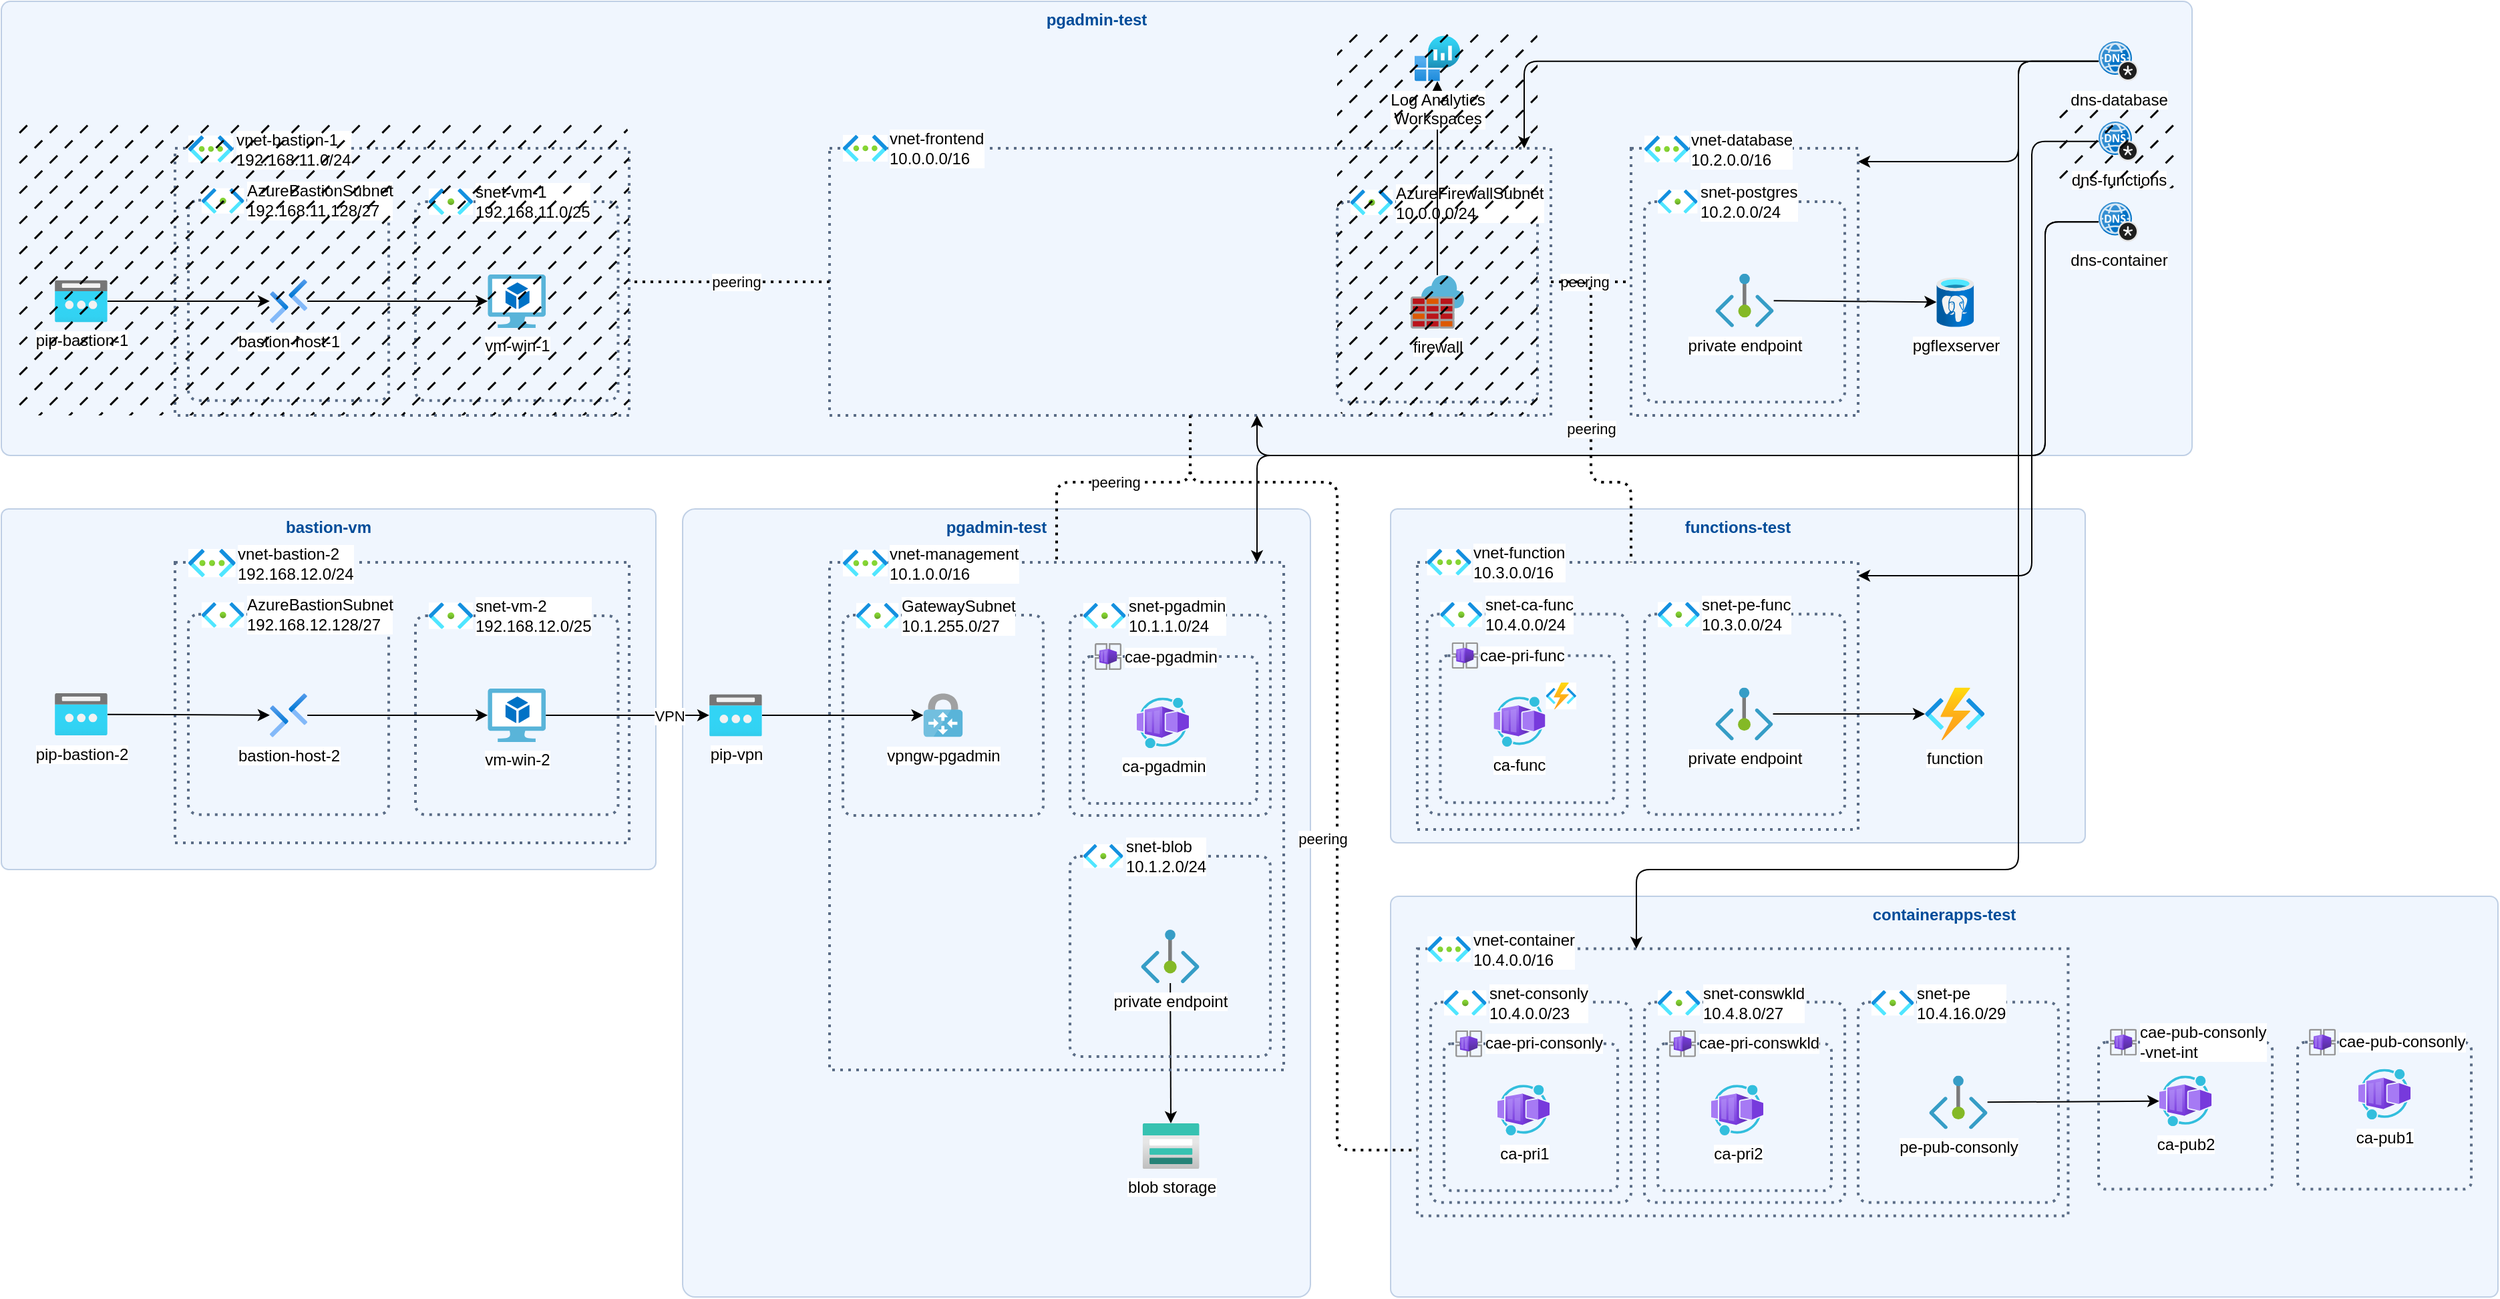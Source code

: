 <mxfile>
    <diagram id="G8ZCOdjm7SQ6kWsWZFQT" name="ページ1">
        <mxGraphModel dx="1680" dy="1725" grid="1" gridSize="10" guides="1" tooltips="1" connect="1" arrows="1" fold="1" page="1" pageScale="1" pageWidth="827" pageHeight="1169" math="0" shadow="0">
            <root>
                <mxCell id="0"/>
                <mxCell id="1" parent="0"/>
                <mxCell id="182" value="containerapps-test" style="rounded=1;whiteSpace=wrap;html=1;strokeColor=#6c8ebf;arcSize=2;fillStyle=auto;fillColor=#dae8fc;opacity=40;fontStyle=1;verticalAlign=top;fontColor=#004C99;container=1;collapsible=0;resizable=1" parent="1" vertex="1">
                    <mxGeometry x="940" y="490" width="829" height="300" as="geometry"/>
                </mxCell>
                <mxCell id="158" value="" style="fillColor=none;strokeColor=#5A6C86;dashed=1;verticalAlign=top;fontStyle=0;fontColor=#5A6C86;whiteSpace=wrap;html=1;container=1;collapsible=0;dashPattern=1 2;strokeWidth=2;" parent="182" vertex="1">
                    <mxGeometry x="20" y="39.31" width="487.22" height="200" as="geometry">
                        <mxRectangle x="580" y="370" width="120" height="30" as="alternateBounds"/>
                    </mxGeometry>
                </mxCell>
                <mxCell id="234" value="" style="fillColor=none;strokeColor=#5A6C86;dashed=1;verticalAlign=top;fontStyle=0;fontColor=#5A6C86;whiteSpace=wrap;html=1;container=1;collapsible=0;resizable=1;dashPattern=1 2;strokeWidth=2;rounded=1;arcSize=5;" parent="182" vertex="1">
                    <mxGeometry x="530" y="109.31" width="130" height="110" as="geometry">
                        <mxRectangle x="580" y="370" width="120" height="30" as="alternateBounds"/>
                    </mxGeometry>
                </mxCell>
                <mxCell id="235" value="&lt;span style=&quot;color: rgb(0, 0, 0);&quot;&gt;cae-pub-consonly&lt;/span&gt;&lt;div&gt;&lt;span style=&quot;color: rgb(0, 0, 0);&quot;&gt;-&lt;/span&gt;&lt;span style=&quot;color: rgb(0, 0, 0);&quot;&gt;vnet-int&lt;/span&gt;&lt;/div&gt;" style="image;aspect=fixed;html=1;points=[];align=left;fontSize=12;image=img/lib/azure2/other/Container_App_Environments.svg;labelPosition=right;verticalLabelPosition=middle;verticalAlign=middle;" parent="234" vertex="1">
                    <mxGeometry x="8.52" y="-10" width="20" height="20" as="geometry"/>
                </mxCell>
                <mxCell id="236" value="ca-pub2" style="image;aspect=fixed;html=1;points=[];align=center;fontSize=12;image=img/lib/azure2/other/Worker_Container_App.svg;" parent="234" vertex="1">
                    <mxGeometry x="45.5" y="25" width="39" height="37.84" as="geometry"/>
                </mxCell>
                <mxCell id="230" value="" style="fillColor=none;strokeColor=#5A6C86;dashed=1;verticalAlign=top;fontStyle=0;fontColor=#5A6C86;whiteSpace=wrap;html=1;container=1;collapsible=0;resizable=1;dashPattern=1 2;strokeWidth=2;rounded=1;arcSize=5;" parent="182" vertex="1">
                    <mxGeometry x="679" y="109.31" width="130" height="110" as="geometry">
                        <mxRectangle x="580" y="370" width="120" height="30" as="alternateBounds"/>
                    </mxGeometry>
                </mxCell>
                <mxCell id="231" value="cae-pub-consonly" style="image;aspect=fixed;html=1;points=[];align=left;fontSize=12;image=img/lib/azure2/other/Container_App_Environments.svg;labelPosition=right;verticalLabelPosition=middle;verticalAlign=middle;" parent="230" vertex="1">
                    <mxGeometry x="8.52" y="-10" width="20" height="20" as="geometry"/>
                </mxCell>
                <mxCell id="232" value="ca-pub1" style="image;aspect=fixed;html=1;points=[];align=center;fontSize=12;image=img/lib/azure2/other/Worker_Container_App.svg;" parent="230" vertex="1">
                    <mxGeometry x="45.5" y="20" width="39" height="37.84" as="geometry"/>
                </mxCell>
                <mxCell id="289" value="" style="fillColor=none;strokeColor=#5A6C86;dashed=1;verticalAlign=top;fontStyle=0;fontColor=#5A6C86;whiteSpace=wrap;html=1;container=1;collapsible=0;resizable=1;dashPattern=1 2;strokeWidth=2;rounded=1;arcSize=5;" vertex="1" parent="182">
                    <mxGeometry x="30" y="79.31" width="150" height="150" as="geometry">
                        <mxRectangle x="580" y="370" width="120" height="30" as="alternateBounds"/>
                    </mxGeometry>
                </mxCell>
                <mxCell id="290" value="snet-consonly&lt;div&gt;10.4.0.0/23&lt;/div&gt;" style="image;aspect=fixed;html=1;points=[];align=left;fontSize=12;image=img/lib/azure2/networking/Subnet.svg;labelPosition=right;verticalLabelPosition=middle;verticalAlign=middle;imageBackground=default;" vertex="1" parent="289">
                    <mxGeometry x="10" y="-8.98" width="31.7" height="18.98" as="geometry"/>
                </mxCell>
                <mxCell id="291" value="" style="fillColor=none;strokeColor=#5A6C86;dashed=1;verticalAlign=top;fontStyle=0;fontColor=#5A6C86;whiteSpace=wrap;html=1;container=1;collapsible=0;resizable=1;dashPattern=1 2;strokeWidth=2;rounded=1;arcSize=5;" vertex="1" parent="289">
                    <mxGeometry x="10" y="31.09" width="130" height="110" as="geometry">
                        <mxRectangle x="580" y="370" width="120" height="30" as="alternateBounds"/>
                    </mxGeometry>
                </mxCell>
                <mxCell id="292" value="cae-pri-consonly" style="image;aspect=fixed;html=1;points=[];align=left;fontSize=12;image=img/lib/azure2/other/Container_App_Environments.svg;labelPosition=right;verticalLabelPosition=middle;verticalAlign=middle;" vertex="1" parent="291">
                    <mxGeometry x="8.52" y="-10" width="20" height="20" as="geometry"/>
                </mxCell>
                <mxCell id="293" value="ca-pri1" style="image;aspect=fixed;html=1;points=[];align=center;fontSize=12;image=img/lib/azure2/other/Worker_Container_App.svg;" vertex="1" parent="291">
                    <mxGeometry x="40" y="30.75" width="39" height="37.84" as="geometry"/>
                </mxCell>
                <mxCell id="170" value="" style="fillColor=none;strokeColor=#5A6C86;dashed=1;verticalAlign=top;fontStyle=0;fontColor=#5A6C86;whiteSpace=wrap;html=1;container=1;collapsible=0;resizable=1;dashPattern=1 2;strokeWidth=2;rounded=1;arcSize=5;" parent="182" vertex="1">
                    <mxGeometry x="190" y="79.31" width="150" height="150" as="geometry">
                        <mxRectangle x="580" y="370" width="120" height="30" as="alternateBounds"/>
                    </mxGeometry>
                </mxCell>
                <mxCell id="171" value="snet-conswkld&lt;div&gt;10.4.8.0/27&lt;/div&gt;" style="image;aspect=fixed;html=1;points=[];align=left;fontSize=12;image=img/lib/azure2/networking/Subnet.svg;labelPosition=right;verticalLabelPosition=middle;verticalAlign=middle;imageBackground=default;" parent="170" vertex="1">
                    <mxGeometry x="10" y="-8.98" width="31.7" height="18.98" as="geometry"/>
                </mxCell>
                <mxCell id="172" value="" style="fillColor=none;strokeColor=#5A6C86;dashed=1;verticalAlign=top;fontStyle=0;fontColor=#5A6C86;whiteSpace=wrap;html=1;container=1;collapsible=0;resizable=1;dashPattern=1 2;strokeWidth=2;rounded=1;arcSize=5;" parent="170" vertex="1">
                    <mxGeometry x="10" y="31.09" width="130" height="110" as="geometry">
                        <mxRectangle x="580" y="370" width="120" height="30" as="alternateBounds"/>
                    </mxGeometry>
                </mxCell>
                <mxCell id="173" value="cae-pri-conswkld" style="image;aspect=fixed;html=1;points=[];align=left;fontSize=12;image=img/lib/azure2/other/Container_App_Environments.svg;labelPosition=right;verticalLabelPosition=middle;verticalAlign=middle;" parent="172" vertex="1">
                    <mxGeometry x="8.52" y="-10" width="20" height="20" as="geometry"/>
                </mxCell>
                <mxCell id="174" value="ca-pri2" style="image;aspect=fixed;html=1;points=[];align=center;fontSize=12;image=img/lib/azure2/other/Worker_Container_App.svg;" parent="172" vertex="1">
                    <mxGeometry x="40" y="30.75" width="39" height="37.84" as="geometry"/>
                </mxCell>
                <mxCell id="225" value="" style="fillColor=none;strokeColor=#5A6C86;dashed=1;verticalAlign=top;fontStyle=0;fontColor=#5A6C86;whiteSpace=wrap;html=1;container=1;collapsible=0;resizable=1;dashPattern=1 2;strokeWidth=2;rounded=1;arcSize=5;" parent="182" vertex="1">
                    <mxGeometry x="350" y="79.31" width="150" height="150" as="geometry">
                        <mxRectangle x="580" y="370" width="120" height="30" as="alternateBounds"/>
                    </mxGeometry>
                </mxCell>
                <mxCell id="226" value="snet-pe&lt;div&gt;10.4.16.0/29&lt;/div&gt;" style="image;aspect=fixed;html=1;points=[];align=left;fontSize=12;image=img/lib/azure2/networking/Subnet.svg;labelPosition=right;verticalLabelPosition=middle;verticalAlign=middle;imageBackground=default;" parent="225" vertex="1">
                    <mxGeometry x="10" y="-8.98" width="31.7" height="18.98" as="geometry"/>
                </mxCell>
                <mxCell id="237" value="pe-pub-&lt;span style=&quot;color: rgb(0, 0, 0); text-align: left;&quot;&gt;consonly&lt;/span&gt;" style="image;aspect=fixed;html=1;points=[];align=center;fontSize=12;image=img/lib/azure2/networking/Private_Endpoint.svg;" parent="225" vertex="1">
                    <mxGeometry x="53.18" y="55" width="43.64" height="40" as="geometry"/>
                </mxCell>
                <mxCell id="238" value="" style="edgeStyle=none;html=1;" parent="182" source="237" target="236" edge="1">
                    <mxGeometry relative="1" as="geometry">
                        <mxPoint x="299.39" y="-75.69" as="sourcePoint"/>
                        <mxPoint x="576.89" y="153.353" as="targetPoint"/>
                    </mxGeometry>
                </mxCell>
                <mxCell id="162" value="vnet-container&lt;div&gt;10.4.0.0/16&lt;/div&gt;" style="image;aspect=fixed;html=1;points=[];align=left;fontSize=12;image=img/lib/azure2/networking/Virtual_Networks.svg;labelPosition=right;verticalLabelPosition=middle;verticalAlign=middle;labelBackgroundColor=default;textShadow=0;imageBackground=default;" parent="182" vertex="1">
                    <mxGeometry x="27.6" y="30" width="32.32" height="19.31" as="geometry"/>
                </mxCell>
                <mxCell id="288" value="pgadmin-test" style="rounded=1;whiteSpace=wrap;html=1;strokeColor=#6c8ebf;arcSize=2;fillStyle=auto;fillColor=#dae8fc;opacity=40;fontStyle=1;verticalAlign=top;fontColor=#004C99;container=1;collapsible=0;resizable=1" parent="1" vertex="1">
                    <mxGeometry x="-100" y="-180" width="1640" height="340" as="geometry"/>
                </mxCell>
                <mxCell id="287" value="bastion-vm" style="rounded=1;whiteSpace=wrap;html=1;strokeColor=#6c8ebf;arcSize=2;fillStyle=auto;fillColor=#dae8fc;opacity=40;fontStyle=1;verticalAlign=top;fontColor=#004C99;container=1;collapsible=0;resizable=1" parent="1" vertex="1">
                    <mxGeometry x="-100" y="200" width="490" height="270" as="geometry"/>
                </mxCell>
                <mxCell id="269" value="pgadmin-test" style="rounded=1;whiteSpace=wrap;html=1;strokeColor=#6c8ebf;arcSize=2;fillStyle=auto;fillColor=#dae8fc;opacity=40;fontStyle=1;verticalAlign=top;fontColor=#004C99;container=1;collapsible=0;resizable=1" parent="1" vertex="1">
                    <mxGeometry x="410" y="200" width="470" height="590" as="geometry"/>
                </mxCell>
                <mxCell id="250" value="functions-test" style="rounded=1;whiteSpace=wrap;html=1;strokeColor=#6c8ebf;arcSize=2;fillStyle=auto;fillColor=#dae8fc;opacity=40;fontStyle=1;verticalAlign=top;fontColor=#004C99;container=1;collapsible=0;resizable=1;" parent="1" vertex="1">
                    <mxGeometry x="940" y="200" width="520" height="250.0" as="geometry"/>
                </mxCell>
                <mxCell id="126" value="function" style="image;aspect=fixed;html=1;points=[];align=center;fontSize=12;image=img/lib/azure2/compute/Function_Apps.svg;" parent="250" vertex="1">
                    <mxGeometry x="400" y="133.75" width="44.773" height="39.5" as="geometry"/>
                </mxCell>
                <mxCell id="116" value="" style="fillColor=none;strokeColor=#5A6C86;dashed=1;verticalAlign=top;fontStyle=0;fontColor=#5A6C86;whiteSpace=wrap;html=1;container=1;collapsible=0;dashPattern=1 2;strokeWidth=2;arcSize=5;" parent="250" vertex="1">
                    <mxGeometry x="20.0" y="40" width="330" height="200.0" as="geometry">
                        <mxRectangle x="580" y="370" width="120" height="30" as="alternateBounds"/>
                    </mxGeometry>
                </mxCell>
                <mxCell id="125" value="vnet-function&lt;div&gt;10.3.0.0/16&lt;/div&gt;" style="image;aspect=fixed;html=1;points=[];align=left;fontSize=12;image=img/lib/azure2/networking/Virtual_Networks.svg;labelPosition=right;verticalLabelPosition=middle;verticalAlign=middle;labelBackgroundColor=default;textShadow=0;imageBackground=default;" parent="116" vertex="1">
                    <mxGeometry x="7.22" y="-10.0" width="33.071" height="19.75" as="geometry"/>
                </mxCell>
                <mxCell id="120" value="" style="fillColor=none;strokeColor=#5A6C86;dashed=1;verticalAlign=top;fontStyle=0;fontColor=#5A6C86;whiteSpace=wrap;html=1;container=1;collapsible=0;resizable=1;dashPattern=1 2;strokeWidth=2;rounded=1;arcSize=5;" parent="116" vertex="1">
                    <mxGeometry x="170" y="38.75" width="150" height="150.0" as="geometry">
                        <mxRectangle x="580" y="370" width="120" height="30" as="alternateBounds"/>
                    </mxGeometry>
                </mxCell>
                <mxCell id="121" value="snet-pe-func&lt;div&gt;10.3.0.0/24&lt;/div&gt;" style="image;aspect=fixed;html=1;points=[];align=left;fontSize=12;image=img/lib/azure2/networking/Subnet.svg;labelPosition=right;verticalLabelPosition=middle;verticalAlign=middle;imageBackground=default;" parent="120" vertex="1">
                    <mxGeometry x="10" y="-8.98" width="31.304" height="18.743" as="geometry"/>
                </mxCell>
                <mxCell id="129" value="private endpoint" style="image;aspect=fixed;html=1;points=[];align=center;fontSize=12;image=img/lib/azure2/networking/Private_Endpoint.svg;" parent="120" vertex="1">
                    <mxGeometry x="53.18" y="55.0" width="43.094" height="39.5" as="geometry"/>
                </mxCell>
                <mxCell id="244" value="" style="fillColor=none;strokeColor=#5A6C86;dashed=1;verticalAlign=top;fontStyle=0;fontColor=#5A6C86;whiteSpace=wrap;html=1;container=1;collapsible=0;resizable=1;dashPattern=1 2;strokeWidth=2;rounded=1;arcSize=5;" parent="116" vertex="1">
                    <mxGeometry x="7.22" y="38.75" width="150" height="150.0" as="geometry">
                        <mxRectangle x="580" y="370" width="120" height="30" as="alternateBounds"/>
                    </mxGeometry>
                </mxCell>
                <mxCell id="245" value="snet-ca-func&lt;div&gt;10.4.0.0/24&lt;/div&gt;" style="image;aspect=fixed;html=1;points=[];align=left;fontSize=12;image=img/lib/azure2/networking/Subnet.svg;labelPosition=right;verticalLabelPosition=middle;verticalAlign=middle;imageBackground=default;" parent="244" vertex="1">
                    <mxGeometry x="10" y="-8.98" width="31.304" height="18.743" as="geometry"/>
                </mxCell>
                <mxCell id="246" value="" style="fillColor=none;strokeColor=#5A6C86;dashed=1;verticalAlign=top;fontStyle=0;fontColor=#5A6C86;whiteSpace=wrap;html=1;container=1;collapsible=0;resizable=1;dashPattern=1 2;strokeWidth=2;rounded=1;arcSize=5;" parent="244" vertex="1">
                    <mxGeometry x="10" y="31.09" width="130.0" height="110.0" as="geometry">
                        <mxRectangle x="580" y="370" width="120" height="30" as="alternateBounds"/>
                    </mxGeometry>
                </mxCell>
                <mxCell id="247" value="cae-pri-func" style="image;aspect=fixed;html=1;points=[];align=left;fontSize=12;image=img/lib/azure2/other/Container_App_Environments.svg;labelPosition=right;verticalLabelPosition=middle;verticalAlign=middle;" parent="246" vertex="1">
                    <mxGeometry x="8.52" y="-10.0" width="19.75" height="19.75" as="geometry"/>
                </mxCell>
                <mxCell id="248" value="ca-func" style="image;aspect=fixed;html=1;points=[];align=center;fontSize=12;image=img/lib/azure2/other/Worker_Container_App.svg;" parent="246" vertex="1">
                    <mxGeometry x="40" y="30.75" width="38.512" height="37.367" as="geometry"/>
                </mxCell>
                <mxCell id="249" value="" style="image;aspect=fixed;html=1;points=[];align=center;fontSize=12;image=img/lib/azure2/compute/Function_Apps.svg;imageBackground=default;" parent="246" vertex="1">
                    <mxGeometry x="79" y="20.16" width="22.762" height="20.076" as="geometry"/>
                </mxCell>
                <mxCell id="130" value="" style="edgeStyle=none;html=1;" parent="250" source="129" target="126" edge="1">
                    <mxGeometry relative="1" as="geometry"/>
                </mxCell>
                <mxCell id="193" value="" style="edgeStyle=none;html=1;" parent="1" source="188" target="190" edge="1">
                    <mxGeometry relative="1" as="geometry"/>
                </mxCell>
                <mxCell id="32" value="" style="edgeStyle=none;html=1;endArrow=classic;endFill=1;strokeWidth=1;" parent="1" source="59" target="64" edge="1">
                    <mxGeometry relative="1" as="geometry">
                        <mxPoint x="440" y="600" as="sourcePoint"/>
                    </mxGeometry>
                </mxCell>
                <mxCell id="33" value="" style="fillColor=none;strokeColor=#5A6C86;dashed=1;verticalAlign=top;fontStyle=0;fontColor=#5A6C86;whiteSpace=wrap;html=1;container=1;collapsible=0;resizable=1;dashPattern=1 2;strokeWidth=2;" parent="1" vertex="1">
                    <mxGeometry x="30" y="240" width="340" height="210" as="geometry">
                        <mxRectangle x="580" y="370" width="120" height="30" as="alternateBounds"/>
                    </mxGeometry>
                </mxCell>
                <mxCell id="38" value="" style="fillColor=none;strokeColor=#5A6C86;dashed=1;verticalAlign=top;fontStyle=0;fontColor=#5A6C86;whiteSpace=wrap;html=1;container=1;collapsible=0;dashPattern=1 2;strokeWidth=2;rounded=1;arcSize=5;" parent="33" vertex="1">
                    <mxGeometry x="179.999" y="40" width="151.733" height="148.91" as="geometry">
                        <mxRectangle x="580" y="370" width="120" height="30" as="alternateBounds"/>
                    </mxGeometry>
                </mxCell>
                <mxCell id="40" value="snet-vm-2&lt;div&gt;192.168.12.0/25&lt;/div&gt;" style="image;aspect=fixed;html=1;points=[];align=left;fontSize=12;image=img/lib/azure2/networking/Subnet.svg;labelPosition=right;verticalLabelPosition=middle;verticalAlign=middle;imageBackground=default;" parent="38" vertex="1">
                    <mxGeometry x="9.996" y="-9.88" width="32.999" height="19.76" as="geometry"/>
                </mxCell>
                <mxCell id="41" value="vm-win-2" style="image;sketch=0;aspect=fixed;html=1;points=[];align=center;fontSize=12;image=img/lib/mscae/Virtual_Machine_2.svg;" parent="38" vertex="1">
                    <mxGeometry x="54.13" y="54.46" width="43.48" height="40" as="geometry"/>
                </mxCell>
                <mxCell id="47" value="" style="fillColor=none;strokeColor=#5A6C86;dashed=1;verticalAlign=top;fontStyle=0;fontColor=#5A6C86;whiteSpace=wrap;html=1;container=1;collapsible=0;resizable=1;dashPattern=1 2;strokeWidth=2;rounded=1;arcSize=5;" parent="33" vertex="1">
                    <mxGeometry x="10" y="38.91" width="150" height="150" as="geometry">
                        <mxRectangle x="580" y="370" width="120" height="30" as="alternateBounds"/>
                    </mxGeometry>
                </mxCell>
                <mxCell id="48" value="AzureBastionSubnet&lt;div&gt;192.168.12.128/27&lt;/div&gt;" style="image;aspect=fixed;html=1;points=[];align=left;fontSize=12;image=img/lib/azure2/networking/Subnet.svg;labelPosition=right;verticalLabelPosition=middle;verticalAlign=middle;imageBackground=default;" parent="47" vertex="1">
                    <mxGeometry x="10" y="-8.98" width="31.7" height="18.98" as="geometry"/>
                </mxCell>
                <mxCell id="53" value="bastion-host-2" style="image;aspect=fixed;html=1;points=[];align=center;fontSize=12;image=img/lib/azure2/networking/Bastions.svg;" parent="47" vertex="1">
                    <mxGeometry x="60.947" y="59.072" width="28.115" height="32.96" as="geometry"/>
                </mxCell>
                <mxCell id="13" value="vnet-bastion-2&lt;div&gt;192.168.12.0/24&lt;/div&gt;" style="image;aspect=fixed;html=1;points=[];align=left;fontSize=12;image=img/lib/azure2/networking/Virtual_Networks.svg;labelPosition=right;verticalLabelPosition=middle;verticalAlign=middle;labelBackgroundColor=default;textShadow=0;imageBackground=default;" parent="33" vertex="1">
                    <mxGeometry x="9.997" y="-10.004" width="35.321" height="21.087" as="geometry"/>
                </mxCell>
                <mxCell id="223" value="" style="edgeStyle=none;html=1;" parent="33" source="53" target="41" edge="1">
                    <mxGeometry relative="1" as="geometry">
                        <mxPoint x="-41" y="122.55" as="sourcePoint"/>
                        <mxPoint x="234.129" y="126.689" as="targetPoint"/>
                    </mxGeometry>
                </mxCell>
                <mxCell id="96" value="" style="edgeStyle=none;html=1;endArrow=none;endFill=0;strokeWidth=2;dashed=1;dashPattern=1 2;" parent="1" source="143" target="81" edge="1">
                    <mxGeometry relative="1" as="geometry">
                        <mxPoint x="1280" y="340" as="sourcePoint"/>
                    </mxGeometry>
                </mxCell>
                <mxCell id="97" value="peering" style="edgeLabel;html=1;align=center;verticalAlign=middle;resizable=0;points=[];" parent="96" vertex="1" connectable="0">
                    <mxGeometry x="0.186" relative="1" as="geometry">
                        <mxPoint x="-11" as="offset"/>
                    </mxGeometry>
                </mxCell>
                <mxCell id="42" value="" style="fillColor=none;strokeColor=#5A6C86;dashed=1;verticalAlign=top;fontStyle=0;fontColor=#5A6C86;whiteSpace=wrap;html=1;container=1;collapsible=0;dashPattern=1 2;strokeWidth=2;" parent="1" vertex="1">
                    <mxGeometry x="520" y="240" width="340" height="380" as="geometry">
                        <mxRectangle x="580" y="370" width="120" height="30" as="alternateBounds"/>
                    </mxGeometry>
                </mxCell>
                <mxCell id="56" value="" style="fillColor=none;strokeColor=#5A6C86;dashed=1;verticalAlign=top;fontStyle=0;fontColor=#5A6C86;whiteSpace=wrap;html=1;container=1;collapsible=0;resizable=1;dashPattern=1 2;strokeWidth=2;rounded=1;arcSize=5;" parent="42" vertex="1">
                    <mxGeometry x="10" y="39.45" width="150" height="150" as="geometry">
                        <mxRectangle x="580" y="370" width="120" height="30" as="alternateBounds"/>
                    </mxGeometry>
                </mxCell>
                <mxCell id="58" value="GatewaySubnet&lt;div&gt;10.1.255.0/27&lt;/div&gt;" style="image;aspect=fixed;html=1;points=[];align=left;fontSize=12;image=img/lib/azure2/networking/Subnet.svg;labelPosition=right;verticalLabelPosition=middle;verticalAlign=middle;imageBackground=default;" parent="56" vertex="1">
                    <mxGeometry x="10" y="-8.98" width="31.7" height="18.98" as="geometry"/>
                </mxCell>
                <mxCell id="64" value="vpngw-pgadmin" style="image;sketch=0;aspect=fixed;html=1;points=[];align=center;fontSize=12;image=img/lib/mscae/VPN_Gateway.svg;" parent="56" vertex="1">
                    <mxGeometry x="60.28" y="58.64" width="29.44" height="32.71" as="geometry"/>
                </mxCell>
                <mxCell id="43" value="vnet-management&lt;div&gt;10.1.0.0/16&lt;/div&gt;" style="image;aspect=fixed;html=1;points=[];align=left;fontSize=12;image=img/lib/azure2/networking/Virtual_Networks.svg;labelPosition=right;verticalLabelPosition=middle;verticalAlign=middle;labelBackgroundColor=default;textShadow=0;imageBackground=default;" parent="42" vertex="1">
                    <mxGeometry x="10" y="-9.46" width="33.49" height="20" as="geometry"/>
                </mxCell>
                <mxCell id="65" value="" style="fillColor=none;strokeColor=#5A6C86;dashed=1;verticalAlign=top;fontStyle=0;fontColor=#5A6C86;whiteSpace=wrap;html=1;container=1;collapsible=0;resizable=1;dashPattern=1 2;strokeWidth=2;rounded=1;arcSize=5;" parent="42" vertex="1">
                    <mxGeometry x="180" y="39.45" width="150" height="150" as="geometry">
                        <mxRectangle x="580" y="370" width="120" height="30" as="alternateBounds"/>
                    </mxGeometry>
                </mxCell>
                <mxCell id="66" value="snet-pgadmin&lt;div&gt;10.1.1.0/24&lt;/div&gt;" style="image;aspect=fixed;html=1;points=[];align=left;fontSize=12;image=img/lib/azure2/networking/Subnet.svg;labelPosition=right;verticalLabelPosition=middle;verticalAlign=middle;imageBackground=default;" parent="65" vertex="1">
                    <mxGeometry x="10" y="-8.98" width="31.7" height="18.98" as="geometry"/>
                </mxCell>
                <mxCell id="76" value="" style="fillColor=none;strokeColor=#5A6C86;dashed=1;verticalAlign=top;fontStyle=0;fontColor=#5A6C86;whiteSpace=wrap;html=1;container=1;collapsible=0;resizable=1;dashPattern=1 2;strokeWidth=2;rounded=1;arcSize=5;" parent="65" vertex="1">
                    <mxGeometry x="10" y="31.09" width="130" height="110" as="geometry">
                        <mxRectangle x="580" y="370" width="120" height="30" as="alternateBounds"/>
                    </mxGeometry>
                </mxCell>
                <mxCell id="75" value="cae-pgadmin" style="image;aspect=fixed;html=1;points=[];align=left;fontSize=12;image=img/lib/azure2/other/Container_App_Environments.svg;labelPosition=right;verticalLabelPosition=middle;verticalAlign=middle;" parent="76" vertex="1">
                    <mxGeometry x="8.52" y="-10" width="20" height="20" as="geometry"/>
                </mxCell>
                <mxCell id="79" value="ca-pgadmin" style="image;aspect=fixed;html=1;points=[];align=center;fontSize=12;image=img/lib/azure2/other/Worker_Container_App.svg;" parent="76" vertex="1">
                    <mxGeometry x="40" y="30.75" width="39" height="37.84" as="geometry"/>
                </mxCell>
                <mxCell id="186" value="" style="fillColor=none;strokeColor=#5A6C86;dashed=1;verticalAlign=top;fontStyle=0;fontColor=#5A6C86;whiteSpace=wrap;html=1;container=1;collapsible=0;resizable=1;dashPattern=1 2;strokeWidth=2;rounded=1;arcSize=5;" parent="42" vertex="1">
                    <mxGeometry x="180" y="220" width="150" height="150" as="geometry">
                        <mxRectangle x="580" y="370" width="120" height="30" as="alternateBounds"/>
                    </mxGeometry>
                </mxCell>
                <mxCell id="187" value="snet-blob&lt;div&gt;10.1.2.0/24&lt;/div&gt;" style="image;aspect=fixed;html=1;points=[];align=left;fontSize=12;image=img/lib/azure2/networking/Subnet.svg;labelPosition=right;verticalLabelPosition=middle;verticalAlign=middle;imageBackground=default;" parent="186" vertex="1">
                    <mxGeometry x="10" y="-8.98" width="29.719" height="17.794" as="geometry"/>
                </mxCell>
                <mxCell id="188" value="private endpoint" style="image;aspect=fixed;html=1;points=[];align=center;fontSize=12;image=img/lib/azure2/networking/Private_Endpoint.svg;labelBackgroundColor=default;imageBackground=none;" parent="186" vertex="1">
                    <mxGeometry x="53.18" y="55" width="43.64" height="40" as="geometry"/>
                </mxCell>
                <mxCell id="55" value="" style="edgeStyle=none;html=1;" parent="1" source="54" target="53" edge="1">
                    <mxGeometry relative="1" as="geometry"/>
                </mxCell>
                <mxCell id="54" value="pip-bastion-2" style="image;aspect=fixed;html=1;points=[];align=center;fontSize=12;image=img/lib/azure2/networking/Public_IP_Addresses.svg;" parent="1" vertex="1">
                    <mxGeometry x="-60.001" y="337.98" width="39.44" height="31.55" as="geometry"/>
                </mxCell>
                <mxCell id="60" value="" style="edgeStyle=none;html=1;endArrow=classic;endFill=1;strokeWidth=1;" parent="1" source="41" target="59" edge="1">
                    <mxGeometry relative="1" as="geometry">
                        <mxPoint x="370" y="343" as="sourcePoint"/>
                        <mxPoint x="520" y="342" as="targetPoint"/>
                    </mxGeometry>
                </mxCell>
                <mxCell id="63" value="VPN" style="edgeLabel;html=1;align=center;verticalAlign=middle;resizable=0;points=[];" parent="60" vertex="1" connectable="0">
                    <mxGeometry x="0.162" relative="1" as="geometry">
                        <mxPoint x="21" as="offset"/>
                    </mxGeometry>
                </mxCell>
                <mxCell id="59" value="pip-vpn" style="image;aspect=fixed;html=1;points=[];align=center;fontSize=12;image=img/lib/azure2/networking/Public_IP_Addresses.svg;" parent="1" vertex="1">
                    <mxGeometry x="429.999" y="338.71" width="39.44" height="31.55" as="geometry"/>
                </mxCell>
                <mxCell id="72" value="" style="edgeStyle=orthogonalEdgeStyle;html=1;" parent="1" source="71" target="81" edge="1">
                    <mxGeometry relative="1" as="geometry">
                        <Array as="points">
                            <mxPoint x="1410" y="-135"/>
                            <mxPoint x="1410" y="-60"/>
                        </Array>
                    </mxGeometry>
                </mxCell>
                <mxCell id="71" value="dns-database" style="image;sketch=0;aspect=fixed;html=1;points=[];align=center;fontSize=12;image=img/lib/mscae/DNS_Private_Zones.svg;" parent="1" vertex="1">
                    <mxGeometry x="1470" y="-150.0" width="29.72" height="29.72" as="geometry"/>
                </mxCell>
                <mxCell id="81" value="" style="fillColor=none;strokeColor=#5A6C86;dashed=1;verticalAlign=top;fontStyle=0;fontColor=#5A6C86;whiteSpace=wrap;html=1;container=1;collapsible=0;dashPattern=1 2;strokeWidth=2;" parent="1" vertex="1">
                    <mxGeometry x="1120" y="-70.0" width="170" height="200" as="geometry">
                        <mxRectangle x="580" y="370" width="120" height="30" as="alternateBounds"/>
                    </mxGeometry>
                </mxCell>
                <mxCell id="91" value="" style="fillColor=none;strokeColor=#5A6C86;dashed=1;verticalAlign=top;fontStyle=0;fontColor=#5A6C86;whiteSpace=wrap;html=1;container=1;collapsible=0;resizable=1;dashPattern=1 2;strokeWidth=2;rounded=1;arcSize=5;" parent="81" vertex="1">
                    <mxGeometry x="10" y="40" width="150" height="150" as="geometry">
                        <mxRectangle x="580" y="370" width="120" height="30" as="alternateBounds"/>
                    </mxGeometry>
                </mxCell>
                <mxCell id="92" value="snet-postgres&lt;div&gt;10.2.0.0/24&lt;/div&gt;" style="image;aspect=fixed;html=1;points=[];align=left;fontSize=12;image=img/lib/azure2/networking/Subnet.svg;labelPosition=right;verticalLabelPosition=middle;verticalAlign=middle;imageBackground=default;" parent="91" vertex="1">
                    <mxGeometry x="10" y="-8.98" width="29.719" height="17.794" as="geometry"/>
                </mxCell>
                <mxCell id="127" value="private endpoint" style="image;aspect=fixed;html=1;points=[];align=center;fontSize=12;image=img/lib/azure2/networking/Private_Endpoint.svg;" parent="91" vertex="1">
                    <mxGeometry x="53.18" y="53.91" width="43.64" height="40" as="geometry"/>
                </mxCell>
                <mxCell id="82" value="vnet-database&lt;div&gt;10.2.0.0/16&lt;/div&gt;" style="image;aspect=fixed;html=1;points=[];align=left;fontSize=12;image=img/lib/azure2/networking/Virtual_Networks.svg;labelPosition=right;verticalLabelPosition=middle;verticalAlign=middle;labelBackgroundColor=default;textShadow=0;imageBackground=default;" parent="81" vertex="1">
                    <mxGeometry x="10" y="-9.46" width="33.49" height="20" as="geometry"/>
                </mxCell>
                <mxCell id="93" value="pgflexserver" style="image;aspect=fixed;html=1;points=[];align=center;fontSize=12;image=img/lib/azure2/databases/Azure_Database_PostgreSQL_Server.svg;" parent="1" vertex="1">
                    <mxGeometry x="1348.67" y="26.58" width="28" height="37.33" as="geometry"/>
                </mxCell>
                <mxCell id="131" value="" style="edgeStyle=none;html=1;" parent="1" source="127" target="93" edge="1">
                    <mxGeometry relative="1" as="geometry"/>
                </mxCell>
                <mxCell id="132" value="" style="edgeStyle=orthogonalEdgeStyle;html=1;endArrow=none;endFill=0;strokeWidth=2;dashed=1;dashPattern=1 2;" parent="1" source="143" target="116" edge="1">
                    <mxGeometry relative="1" as="geometry">
                        <mxPoint x="827" y="490" as="sourcePoint"/>
                        <mxPoint x="897" y="490" as="targetPoint"/>
                        <Array as="points">
                            <mxPoint x="1090" y="30"/>
                            <mxPoint x="1090" y="180"/>
                            <mxPoint x="1120" y="180"/>
                        </Array>
                    </mxGeometry>
                </mxCell>
                <mxCell id="133" value="peering" style="edgeLabel;html=1;align=center;verticalAlign=middle;resizable=0;points=[];" parent="132" vertex="1" connectable="0">
                    <mxGeometry x="0.186" relative="1" as="geometry">
                        <mxPoint y="-20" as="offset"/>
                    </mxGeometry>
                </mxCell>
                <mxCell id="136" value="" style="edgeStyle=orthogonalEdgeStyle;html=1;" parent="1" source="135" target="116" edge="1">
                    <mxGeometry relative="1" as="geometry">
                        <Array as="points">
                            <mxPoint x="1420" y="-75"/>
                            <mxPoint x="1420" y="250"/>
                        </Array>
                    </mxGeometry>
                </mxCell>
                <mxCell id="135" value="dns-functions" style="image;sketch=0;aspect=fixed;html=1;points=[];align=center;fontSize=12;image=img/lib/mscae/DNS_Private_Zones.svg;" parent="1" vertex="1">
                    <mxGeometry x="1470" y="-90" width="29.72" height="29.72" as="geometry"/>
                </mxCell>
                <mxCell id="143" value="" style="fillColor=none;strokeColor=#5A6C86;dashed=1;verticalAlign=top;fontStyle=0;fontColor=#5A6C86;whiteSpace=wrap;html=1;container=1;collapsible=0;dashPattern=1 2;strokeWidth=2;" parent="1" vertex="1">
                    <mxGeometry x="520" y="-70" width="540" height="200" as="geometry">
                        <mxRectangle x="580" y="370" width="120" height="30" as="alternateBounds"/>
                    </mxGeometry>
                </mxCell>
                <mxCell id="152" value="vnet-frontend&lt;div&gt;10.0.0.0/16&lt;/div&gt;" style="image;aspect=fixed;html=1;points=[];align=left;fontSize=12;image=img/lib/azure2/networking/Virtual_Networks.svg;labelPosition=right;verticalLabelPosition=middle;verticalAlign=middle;labelBackgroundColor=default;textShadow=0;imageBackground=default;" parent="143" vertex="1">
                    <mxGeometry x="10" y="-10" width="33.49" height="20" as="geometry"/>
                </mxCell>
                <mxCell id="153" value="" style="fillColor=none;strokeColor=#5A6C86;dashed=1;verticalAlign=top;fontStyle=0;fontColor=#5A6C86;whiteSpace=wrap;html=1;container=1;collapsible=0;resizable=1;dashPattern=1 2;strokeWidth=2;rounded=1;arcSize=5;" parent="143" vertex="1">
                    <mxGeometry x="380" y="40" width="150" height="150" as="geometry">
                        <mxRectangle x="580" y="370" width="120" height="30" as="alternateBounds"/>
                    </mxGeometry>
                </mxCell>
                <mxCell id="154" value="AzureFirewallSubnet&lt;div&gt;10.0.0.0/24&lt;/div&gt;" style="image;aspect=fixed;html=1;points=[];align=left;fontSize=12;image=img/lib/azure2/networking/Subnet.svg;labelPosition=right;verticalLabelPosition=middle;verticalAlign=middle;imageBackground=default;" parent="153" vertex="1">
                    <mxGeometry x="10" y="-8.98" width="31.7" height="18.98" as="geometry"/>
                </mxCell>
                <mxCell id="155" value="firewall" style="image;sketch=0;aspect=fixed;html=1;points=[];align=center;fontSize=12;image=img/lib/mscae/Azure_Firewall.svg;" parent="153" vertex="1">
                    <mxGeometry x="55" y="55" width="40" height="40" as="geometry"/>
                </mxCell>
                <mxCell id="156" value="" style="edgeStyle=orthogonalEdgeStyle;html=1;endArrow=none;endFill=0;strokeWidth=2;dashed=1;dashPattern=1 2;" parent="1" source="143" target="42" edge="1">
                    <mxGeometry relative="1" as="geometry">
                        <mxPoint x="933" y="140" as="sourcePoint"/>
                        <mxPoint x="1130" y="273" as="targetPoint"/>
                        <Array as="points">
                            <mxPoint x="790" y="180"/>
                            <mxPoint x="690" y="180"/>
                        </Array>
                    </mxGeometry>
                </mxCell>
                <mxCell id="157" value="peering" style="edgeLabel;html=1;align=center;verticalAlign=middle;resizable=0;points=[];" parent="156" vertex="1" connectable="0">
                    <mxGeometry x="0.186" relative="1" as="geometry">
                        <mxPoint x="18" as="offset"/>
                    </mxGeometry>
                </mxCell>
                <mxCell id="163" value="dns-container" style="image;sketch=0;aspect=fixed;html=1;points=[];align=center;fontSize=12;image=img/lib/mscae/DNS_Private_Zones.svg;" parent="1" vertex="1">
                    <mxGeometry x="1470" y="-29.72" width="29.72" height="29.72" as="geometry"/>
                </mxCell>
                <mxCell id="164" value="" style="edgeStyle=orthogonalEdgeStyle;html=1;" parent="1" source="163" target="143" edge="1">
                    <mxGeometry relative="1" as="geometry">
                        <mxPoint x="1430" y="393.92" as="sourcePoint"/>
                        <mxPoint x="1365" y="448.92" as="targetPoint"/>
                        <Array as="points">
                            <mxPoint x="1430" y="-15"/>
                            <mxPoint x="1430" y="160"/>
                            <mxPoint x="840" y="160"/>
                        </Array>
                    </mxGeometry>
                </mxCell>
                <mxCell id="165" value="" style="edgeStyle=orthogonalEdgeStyle;html=1;endArrow=none;endFill=0;strokeWidth=2;dashed=1;dashPattern=1 2;" parent="1" source="143" target="158" edge="1">
                    <mxGeometry relative="1" as="geometry">
                        <mxPoint x="934" y="140" as="sourcePoint"/>
                        <mxPoint x="1130" y="287" as="targetPoint"/>
                        <Array as="points">
                            <mxPoint x="790" y="180"/>
                            <mxPoint x="900" y="180"/>
                            <mxPoint x="900" y="680"/>
                        </Array>
                    </mxGeometry>
                </mxCell>
                <mxCell id="166" value="peering" style="edgeLabel;html=1;align=center;verticalAlign=middle;resizable=0;points=[];" parent="165" vertex="1" connectable="0">
                    <mxGeometry x="0.186" relative="1" as="geometry">
                        <mxPoint x="-11" as="offset"/>
                    </mxGeometry>
                </mxCell>
                <mxCell id="176" value="" style="edgeStyle=none;html=1;" parent="1" source="155" target="175" edge="1">
                    <mxGeometry relative="1" as="geometry"/>
                </mxCell>
                <mxCell id="175" value="Log Analytics&lt;div&gt;Workspaces&lt;/div&gt;" style="image;aspect=fixed;html=1;points=[];align=center;fontSize=12;image=img/lib/azure2/analytics/Log_Analytics_Workspaces.svg;labelBackgroundColor=#FFFFFF;" parent="1" vertex="1">
                    <mxGeometry x="958" y="-154.28" width="34" height="34" as="geometry"/>
                </mxCell>
                <mxCell id="178" value="" style="edgeStyle=orthogonalEdgeStyle;html=1;" parent="1" source="163" target="42" edge="1">
                    <mxGeometry relative="1" as="geometry">
                        <mxPoint x="1470" y="-15" as="sourcePoint"/>
                        <mxPoint x="1290" y="570" as="targetPoint"/>
                        <Array as="points">
                            <mxPoint x="1430" y="-15"/>
                            <mxPoint x="1430" y="160"/>
                            <mxPoint x="840" y="160"/>
                        </Array>
                    </mxGeometry>
                </mxCell>
                <mxCell id="180" value="" style="edgeStyle=orthogonalEdgeStyle;html=1;" parent="1" source="71" target="143" edge="1">
                    <mxGeometry relative="1" as="geometry">
                        <mxPoint x="1480" y="-65" as="sourcePoint"/>
                        <mxPoint x="1300" y="260" as="targetPoint"/>
                        <Array as="points">
                            <mxPoint x="1040" y="-135"/>
                        </Array>
                    </mxGeometry>
                </mxCell>
                <mxCell id="181" value="" style="rounded=1;whiteSpace=wrap;html=1;strokeColor=none;arcSize=5;fillStyle=dashed;fillColor=#000000;" parent="1" vertex="1">
                    <mxGeometry x="900" y="-160" width="150" height="290" as="geometry"/>
                </mxCell>
                <mxCell id="185" value="" style="rounded=1;whiteSpace=wrap;html=1;strokeColor=none;arcSize=5;fillStyle=dashed;fillColor=#000000;" parent="1" vertex="1">
                    <mxGeometry x="1440" y="-99.76" width="90" height="59.76" as="geometry"/>
                </mxCell>
                <mxCell id="190" value="blob storage" style="image;aspect=fixed;html=1;points=[];align=center;fontSize=12;image=img/lib/azure2/storage/Storage_Accounts.svg;" parent="1" vertex="1">
                    <mxGeometry x="754.32" y="660" width="42.5" height="34" as="geometry"/>
                </mxCell>
                <mxCell id="194" value="blob storage" style="image;aspect=fixed;html=1;points=[];align=center;fontSize=12;image=img/lib/azure2/storage/Storage_Accounts.svg;" parent="1" vertex="1">
                    <mxGeometry x="754.32" y="660" width="42.5" height="34" as="geometry"/>
                </mxCell>
                <mxCell id="210" value="" style="fillColor=none;strokeColor=#5A6C86;dashed=1;verticalAlign=top;fontStyle=0;fontColor=#5A6C86;whiteSpace=wrap;html=1;container=1;collapsible=0;resizable=1;dashPattern=1 2;strokeWidth=2;" parent="1" vertex="1">
                    <mxGeometry x="30" y="-70" width="340" height="200" as="geometry">
                        <mxRectangle x="580" y="370" width="120" height="30" as="alternateBounds"/>
                    </mxGeometry>
                </mxCell>
                <mxCell id="217" value="vnet-bastion-1&lt;div&gt;192.168.11.0/24&lt;/div&gt;" style="image;aspect=fixed;html=1;points=[];align=left;fontSize=12;image=img/lib/azure2/networking/Virtual_Networks.svg;labelPosition=right;verticalLabelPosition=middle;verticalAlign=middle;labelBackgroundColor=default;textShadow=0;imageBackground=default;" parent="210" vertex="1">
                    <mxGeometry x="9.997" y="-9.527" width="33.639" height="20.083" as="geometry"/>
                </mxCell>
                <mxCell id="211" value="" style="fillColor=none;strokeColor=#5A6C86;dashed=1;verticalAlign=top;fontStyle=0;fontColor=#5A6C86;whiteSpace=wrap;html=1;container=1;collapsible=0;dashPattern=1 2;strokeWidth=2;rounded=1;arcSize=5;" parent="210" vertex="1">
                    <mxGeometry x="179.999" y="40" width="151.733" height="148.91" as="geometry">
                        <mxRectangle x="580" y="370" width="120" height="30" as="alternateBounds"/>
                    </mxGeometry>
                </mxCell>
                <mxCell id="212" value="snet-vm-1&lt;div&gt;192.168.11.0/25&lt;/div&gt;" style="image;aspect=fixed;html=1;points=[];align=left;fontSize=12;image=img/lib/azure2/networking/Subnet.svg;labelPosition=right;verticalLabelPosition=middle;verticalAlign=middle;imageBackground=default;" parent="211" vertex="1">
                    <mxGeometry x="9.996" y="-9.88" width="32.999" height="19.76" as="geometry"/>
                </mxCell>
                <mxCell id="213" value="vm-win-1" style="image;sketch=0;aspect=fixed;html=1;points=[];align=center;fontSize=12;image=img/lib/mscae/Virtual_Machine_2.svg;" parent="211" vertex="1">
                    <mxGeometry x="54.13" y="54.46" width="43.48" height="40" as="geometry"/>
                </mxCell>
                <mxCell id="214" value="" style="fillColor=none;strokeColor=#5A6C86;dashed=1;verticalAlign=top;fontStyle=0;fontColor=#5A6C86;whiteSpace=wrap;html=1;container=1;collapsible=0;resizable=1;dashPattern=1 2;strokeWidth=2;rounded=1;arcSize=5;" parent="210" vertex="1">
                    <mxGeometry x="10" y="38.91" width="150" height="150" as="geometry">
                        <mxRectangle x="580" y="370" width="120" height="30" as="alternateBounds"/>
                    </mxGeometry>
                </mxCell>
                <mxCell id="215" value="bastion-host-1" style="image;aspect=fixed;html=1;points=[];align=center;fontSize=12;image=img/lib/azure2/networking/Bastions.svg;" parent="214" vertex="1">
                    <mxGeometry x="60.947" y="59.072" width="28.115" height="32.96" as="geometry"/>
                </mxCell>
                <mxCell id="216" value="AzureBastionSubnet&lt;div&gt;192.168.11.128/27&lt;/div&gt;" style="image;aspect=fixed;html=1;points=[];align=left;fontSize=12;image=img/lib/azure2/networking/Subnet.svg;labelPosition=right;verticalLabelPosition=middle;verticalAlign=middle;imageBackground=default;" parent="214" vertex="1">
                    <mxGeometry x="10" y="-8.98" width="31.7" height="18.98" as="geometry"/>
                </mxCell>
                <mxCell id="224" value="" style="edgeStyle=none;html=1;" parent="210" source="215" target="213" edge="1">
                    <mxGeometry relative="1" as="geometry">
                        <mxPoint x="-41" y="108" as="sourcePoint"/>
                        <mxPoint x="77" y="115" as="targetPoint"/>
                    </mxGeometry>
                </mxCell>
                <mxCell id="218" value="" style="edgeStyle=none;html=1;" parent="1" source="219" target="215" edge="1">
                    <mxGeometry relative="1" as="geometry"/>
                </mxCell>
                <mxCell id="219" value="pip-bastion-1" style="image;aspect=fixed;html=1;points=[];align=center;fontSize=12;image=img/lib/azure2/networking/Public_IP_Addresses.svg;" parent="1" vertex="1">
                    <mxGeometry x="-60.001" y="28.69" width="39.44" height="31.55" as="geometry"/>
                </mxCell>
                <mxCell id="220" value="" style="edgeStyle=none;html=1;endArrow=none;endFill=0;strokeWidth=2;dashed=1;dashPattern=1 2;" parent="1" source="143" target="210" edge="1">
                    <mxGeometry relative="1" as="geometry">
                        <mxPoint x="775" y="140" as="sourcePoint"/>
                        <mxPoint x="748" y="250" as="targetPoint"/>
                    </mxGeometry>
                </mxCell>
                <mxCell id="221" value="peering" style="edgeLabel;html=1;align=center;verticalAlign=middle;resizable=0;points=[];" parent="220" vertex="1" connectable="0">
                    <mxGeometry x="0.186" relative="1" as="geometry">
                        <mxPoint x="19" as="offset"/>
                    </mxGeometry>
                </mxCell>
                <mxCell id="222" value="" style="rounded=1;whiteSpace=wrap;html=1;strokeColor=none;arcSize=5;fillStyle=dashed;fillColor=#000000;" parent="1" vertex="1">
                    <mxGeometry x="-90" y="-90" width="460" height="220" as="geometry"/>
                </mxCell>
                <mxCell id="233" value="" style="edgeStyle=orthogonalEdgeStyle;html=1;" parent="1" source="71" target="158" edge="1">
                    <mxGeometry relative="1" as="geometry">
                        <mxPoint x="1470" y="-135" as="sourcePoint"/>
                        <mxPoint x="1290" y="570" as="targetPoint"/>
                        <Array as="points">
                            <mxPoint x="1410" y="-135"/>
                            <mxPoint x="1410" y="470"/>
                            <mxPoint x="1124" y="470"/>
                        </Array>
                    </mxGeometry>
                </mxCell>
            </root>
        </mxGraphModel>
    </diagram>
</mxfile>